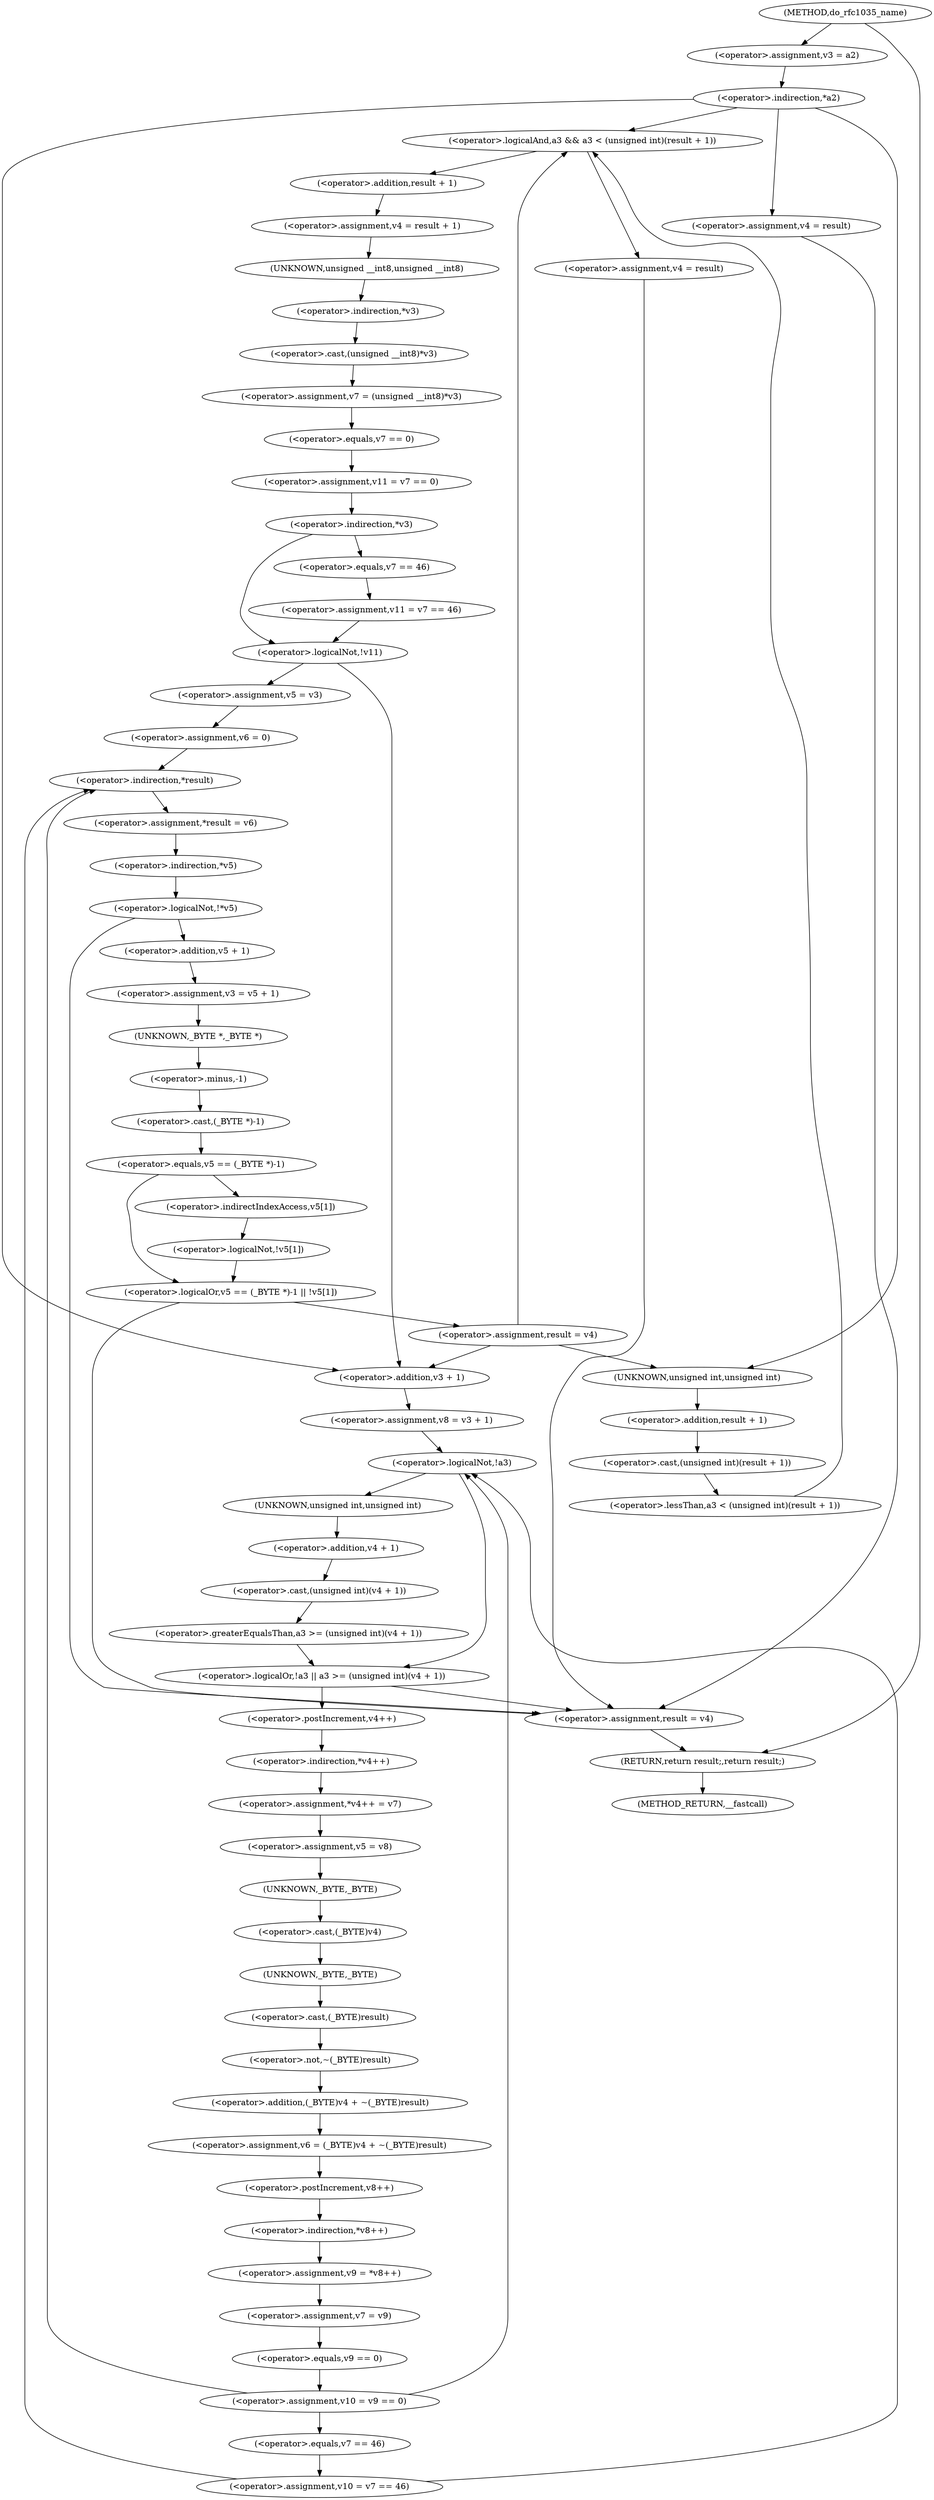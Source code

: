 digraph do_rfc1035_name {  
"1000127" [label = "(<operator>.assignment,v3 = a2)" ]
"1000131" [label = "(<operator>.indirection,*a2)" ]
"1000138" [label = "(<operator>.logicalAnd,a3 && a3 < (unsigned int)(result + 1))" ]
"1000140" [label = "(<operator>.lessThan,a3 < (unsigned int)(result + 1))" ]
"1000142" [label = "(<operator>.cast,(unsigned int)(result + 1))" ]
"1000143" [label = "(UNKNOWN,unsigned int,unsigned int)" ]
"1000144" [label = "(<operator>.addition,result + 1)" ]
"1000148" [label = "(<operator>.assignment,v4 = result)" ]
"1000152" [label = "(<operator>.assignment,v4 = result + 1)" ]
"1000154" [label = "(<operator>.addition,result + 1)" ]
"1000157" [label = "(<operator>.assignment,v7 = (unsigned __int8)*v3)" ]
"1000159" [label = "(<operator>.cast,(unsigned __int8)*v3)" ]
"1000160" [label = "(UNKNOWN,unsigned __int8,unsigned __int8)" ]
"1000161" [label = "(<operator>.indirection,*v3)" ]
"1000163" [label = "(<operator>.assignment,v11 = v7 == 0)" ]
"1000165" [label = "(<operator>.equals,v7 == 0)" ]
"1000169" [label = "(<operator>.indirection,*v3)" ]
"1000171" [label = "(<operator>.assignment,v11 = v7 == 46)" ]
"1000173" [label = "(<operator>.equals,v7 == 46)" ]
"1000177" [label = "(<operator>.logicalNot,!v11)" ]
"1000180" [label = "(<operator>.assignment,v5 = v3)" ]
"1000183" [label = "(<operator>.assignment,v6 = 0)" ]
"1000187" [label = "(<operator>.assignment,*result = v6)" ]
"1000188" [label = "(<operator>.indirection,*result)" ]
"1000192" [label = "(<operator>.logicalNot,!*v5)" ]
"1000193" [label = "(<operator>.indirection,*v5)" ]
"1000196" [label = "(<operator>.assignment,v3 = v5 + 1)" ]
"1000198" [label = "(<operator>.addition,v5 + 1)" ]
"1000202" [label = "(<operator>.logicalOr,v5 == (_BYTE *)-1 || !v5[1])" ]
"1000203" [label = "(<operator>.equals,v5 == (_BYTE *)-1)" ]
"1000205" [label = "(<operator>.cast,(_BYTE *)-1)" ]
"1000206" [label = "(UNKNOWN,_BYTE *,_BYTE *)" ]
"1000207" [label = "(<operator>.minus,-1)" ]
"1000209" [label = "(<operator>.logicalNot,!v5[1])" ]
"1000210" [label = "(<operator>.indirectIndexAccess,v5[1])" ]
"1000214" [label = "(<operator>.assignment,result = v4)" ]
"1000217" [label = "(<operator>.assignment,v8 = v3 + 1)" ]
"1000219" [label = "(<operator>.addition,v3 + 1)" ]
"1000223" [label = "(<operator>.logicalOr,!a3 || a3 >= (unsigned int)(v4 + 1))" ]
"1000224" [label = "(<operator>.logicalNot,!a3)" ]
"1000226" [label = "(<operator>.greaterEqualsThan,a3 >= (unsigned int)(v4 + 1))" ]
"1000228" [label = "(<operator>.cast,(unsigned int)(v4 + 1))" ]
"1000229" [label = "(UNKNOWN,unsigned int,unsigned int)" ]
"1000230" [label = "(<operator>.addition,v4 + 1)" ]
"1000234" [label = "(<operator>.assignment,*v4++ = v7)" ]
"1000235" [label = "(<operator>.indirection,*v4++)" ]
"1000236" [label = "(<operator>.postIncrement,v4++)" ]
"1000239" [label = "(<operator>.assignment,v5 = v8)" ]
"1000242" [label = "(<operator>.assignment,v6 = (_BYTE)v4 + ~(_BYTE)result)" ]
"1000244" [label = "(<operator>.addition,(_BYTE)v4 + ~(_BYTE)result)" ]
"1000245" [label = "(<operator>.cast,(_BYTE)v4)" ]
"1000246" [label = "(UNKNOWN,_BYTE,_BYTE)" ]
"1000248" [label = "(<operator>.not,~(_BYTE)result)" ]
"1000249" [label = "(<operator>.cast,(_BYTE)result)" ]
"1000250" [label = "(UNKNOWN,_BYTE,_BYTE)" ]
"1000252" [label = "(<operator>.assignment,v9 = *v8++)" ]
"1000254" [label = "(<operator>.indirection,*v8++)" ]
"1000255" [label = "(<operator>.postIncrement,v8++)" ]
"1000257" [label = "(<operator>.assignment,v7 = v9)" ]
"1000260" [label = "(<operator>.assignment,v10 = v9 == 0)" ]
"1000262" [label = "(<operator>.equals,v9 == 0)" ]
"1000267" [label = "(<operator>.assignment,v10 = v7 == 46)" ]
"1000269" [label = "(<operator>.equals,v7 == 46)" ]
"1000277" [label = "(<operator>.assignment,v4 = result)" ]
"1000281" [label = "(<operator>.assignment,result = v4)" ]
"1000284" [label = "(RETURN,return result;,return result;)" ]
"1000110" [label = "(METHOD,do_rfc1035_name)" ]
"1000286" [label = "(METHOD_RETURN,__fastcall)" ]
  "1000127" -> "1000131" 
  "1000131" -> "1000138" 
  "1000131" -> "1000143" 
  "1000131" -> "1000219" 
  "1000131" -> "1000277" 
  "1000138" -> "1000148" 
  "1000138" -> "1000154" 
  "1000140" -> "1000138" 
  "1000142" -> "1000140" 
  "1000143" -> "1000144" 
  "1000144" -> "1000142" 
  "1000148" -> "1000281" 
  "1000152" -> "1000160" 
  "1000154" -> "1000152" 
  "1000157" -> "1000165" 
  "1000159" -> "1000157" 
  "1000160" -> "1000161" 
  "1000161" -> "1000159" 
  "1000163" -> "1000169" 
  "1000165" -> "1000163" 
  "1000169" -> "1000173" 
  "1000169" -> "1000177" 
  "1000171" -> "1000177" 
  "1000173" -> "1000171" 
  "1000177" -> "1000219" 
  "1000177" -> "1000180" 
  "1000180" -> "1000183" 
  "1000183" -> "1000188" 
  "1000187" -> "1000193" 
  "1000188" -> "1000187" 
  "1000192" -> "1000281" 
  "1000192" -> "1000198" 
  "1000193" -> "1000192" 
  "1000196" -> "1000206" 
  "1000198" -> "1000196" 
  "1000202" -> "1000281" 
  "1000202" -> "1000214" 
  "1000203" -> "1000202" 
  "1000203" -> "1000210" 
  "1000205" -> "1000203" 
  "1000206" -> "1000207" 
  "1000207" -> "1000205" 
  "1000209" -> "1000202" 
  "1000210" -> "1000209" 
  "1000214" -> "1000138" 
  "1000214" -> "1000143" 
  "1000214" -> "1000219" 
  "1000217" -> "1000224" 
  "1000219" -> "1000217" 
  "1000223" -> "1000236" 
  "1000223" -> "1000281" 
  "1000224" -> "1000223" 
  "1000224" -> "1000229" 
  "1000226" -> "1000223" 
  "1000228" -> "1000226" 
  "1000229" -> "1000230" 
  "1000230" -> "1000228" 
  "1000234" -> "1000239" 
  "1000235" -> "1000234" 
  "1000236" -> "1000235" 
  "1000239" -> "1000246" 
  "1000242" -> "1000255" 
  "1000244" -> "1000242" 
  "1000245" -> "1000250" 
  "1000246" -> "1000245" 
  "1000248" -> "1000244" 
  "1000249" -> "1000248" 
  "1000250" -> "1000249" 
  "1000252" -> "1000257" 
  "1000254" -> "1000252" 
  "1000255" -> "1000254" 
  "1000257" -> "1000262" 
  "1000260" -> "1000269" 
  "1000260" -> "1000224" 
  "1000260" -> "1000188" 
  "1000262" -> "1000260" 
  "1000267" -> "1000224" 
  "1000267" -> "1000188" 
  "1000269" -> "1000267" 
  "1000277" -> "1000281" 
  "1000281" -> "1000284" 
  "1000284" -> "1000286" 
  "1000110" -> "1000127" 
  "1000110" -> "1000284" 
}
